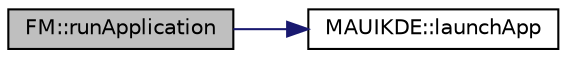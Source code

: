 digraph "FM::runApplication"
{
 // INTERACTIVE_SVG=YES
 // LATEX_PDF_SIZE
  edge [fontname="Helvetica",fontsize="10",labelfontname="Helvetica",labelfontsize="10"];
  node [fontname="Helvetica",fontsize="10",shape=record];
  rankdir="LR";
  Node498 [label="FM::runApplication",height=0.2,width=0.4,color="black", fillcolor="grey75", style="filled", fontcolor="black",tooltip=" "];
  Node498 -> Node499 [color="midnightblue",fontsize="10",style="solid",fontname="Helvetica"];
  Node499 [label="MAUIKDE::launchApp",height=0.2,width=0.4,color="black", fillcolor="white", style="filled",URL="$class_m_a_u_i_k_d_e.html#aa18363852c7500a40ce18673a1ab8184",tooltip=" "];
}
